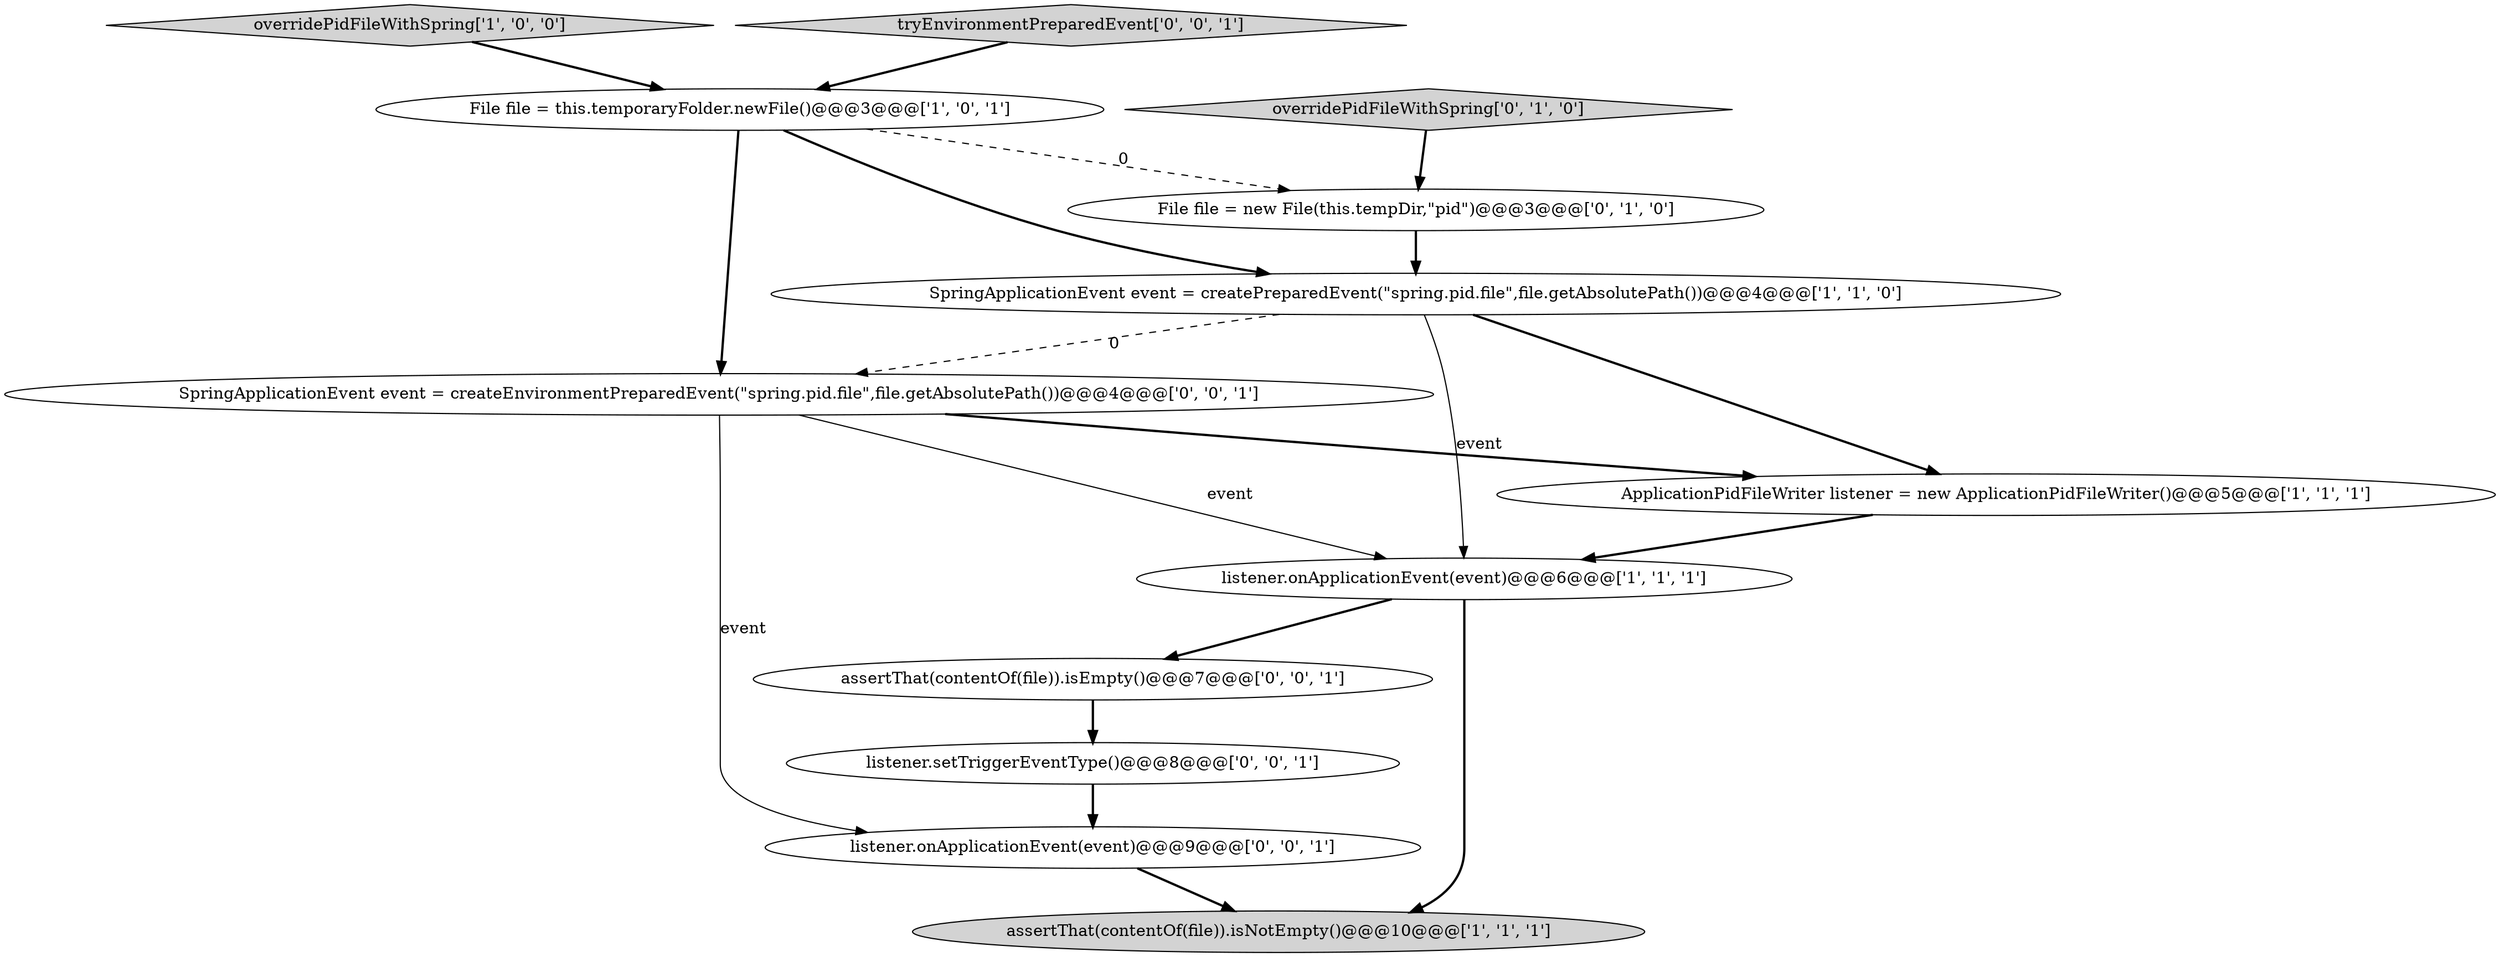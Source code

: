 digraph {
0 [style = filled, label = "listener.onApplicationEvent(event)@@@6@@@['1', '1', '1']", fillcolor = white, shape = ellipse image = "AAA0AAABBB1BBB"];
1 [style = filled, label = "overridePidFileWithSpring['1', '0', '0']", fillcolor = lightgray, shape = diamond image = "AAA0AAABBB1BBB"];
6 [style = filled, label = "File file = new File(this.tempDir,\"pid\")@@@3@@@['0', '1', '0']", fillcolor = white, shape = ellipse image = "AAA1AAABBB2BBB"];
11 [style = filled, label = "listener.setTriggerEventType()@@@8@@@['0', '0', '1']", fillcolor = white, shape = ellipse image = "AAA0AAABBB3BBB"];
12 [style = filled, label = "tryEnvironmentPreparedEvent['0', '0', '1']", fillcolor = lightgray, shape = diamond image = "AAA0AAABBB3BBB"];
7 [style = filled, label = "overridePidFileWithSpring['0', '1', '0']", fillcolor = lightgray, shape = diamond image = "AAA0AAABBB2BBB"];
8 [style = filled, label = "listener.onApplicationEvent(event)@@@9@@@['0', '0', '1']", fillcolor = white, shape = ellipse image = "AAA0AAABBB3BBB"];
9 [style = filled, label = "assertThat(contentOf(file)).isEmpty()@@@7@@@['0', '0', '1']", fillcolor = white, shape = ellipse image = "AAA0AAABBB3BBB"];
10 [style = filled, label = "SpringApplicationEvent event = createEnvironmentPreparedEvent(\"spring.pid.file\",file.getAbsolutePath())@@@4@@@['0', '0', '1']", fillcolor = white, shape = ellipse image = "AAA0AAABBB3BBB"];
2 [style = filled, label = "SpringApplicationEvent event = createPreparedEvent(\"spring.pid.file\",file.getAbsolutePath())@@@4@@@['1', '1', '0']", fillcolor = white, shape = ellipse image = "AAA0AAABBB1BBB"];
4 [style = filled, label = "File file = this.temporaryFolder.newFile()@@@3@@@['1', '0', '1']", fillcolor = white, shape = ellipse image = "AAA0AAABBB1BBB"];
5 [style = filled, label = "ApplicationPidFileWriter listener = new ApplicationPidFileWriter()@@@5@@@['1', '1', '1']", fillcolor = white, shape = ellipse image = "AAA0AAABBB1BBB"];
3 [style = filled, label = "assertThat(contentOf(file)).isNotEmpty()@@@10@@@['1', '1', '1']", fillcolor = lightgray, shape = ellipse image = "AAA0AAABBB1BBB"];
4->10 [style = bold, label=""];
12->4 [style = bold, label=""];
2->0 [style = solid, label="event"];
0->9 [style = bold, label=""];
7->6 [style = bold, label=""];
5->0 [style = bold, label=""];
4->6 [style = dashed, label="0"];
2->5 [style = bold, label=""];
2->10 [style = dashed, label="0"];
0->3 [style = bold, label=""];
9->11 [style = bold, label=""];
11->8 [style = bold, label=""];
10->8 [style = solid, label="event"];
10->5 [style = bold, label=""];
8->3 [style = bold, label=""];
6->2 [style = bold, label=""];
4->2 [style = bold, label=""];
1->4 [style = bold, label=""];
10->0 [style = solid, label="event"];
}
